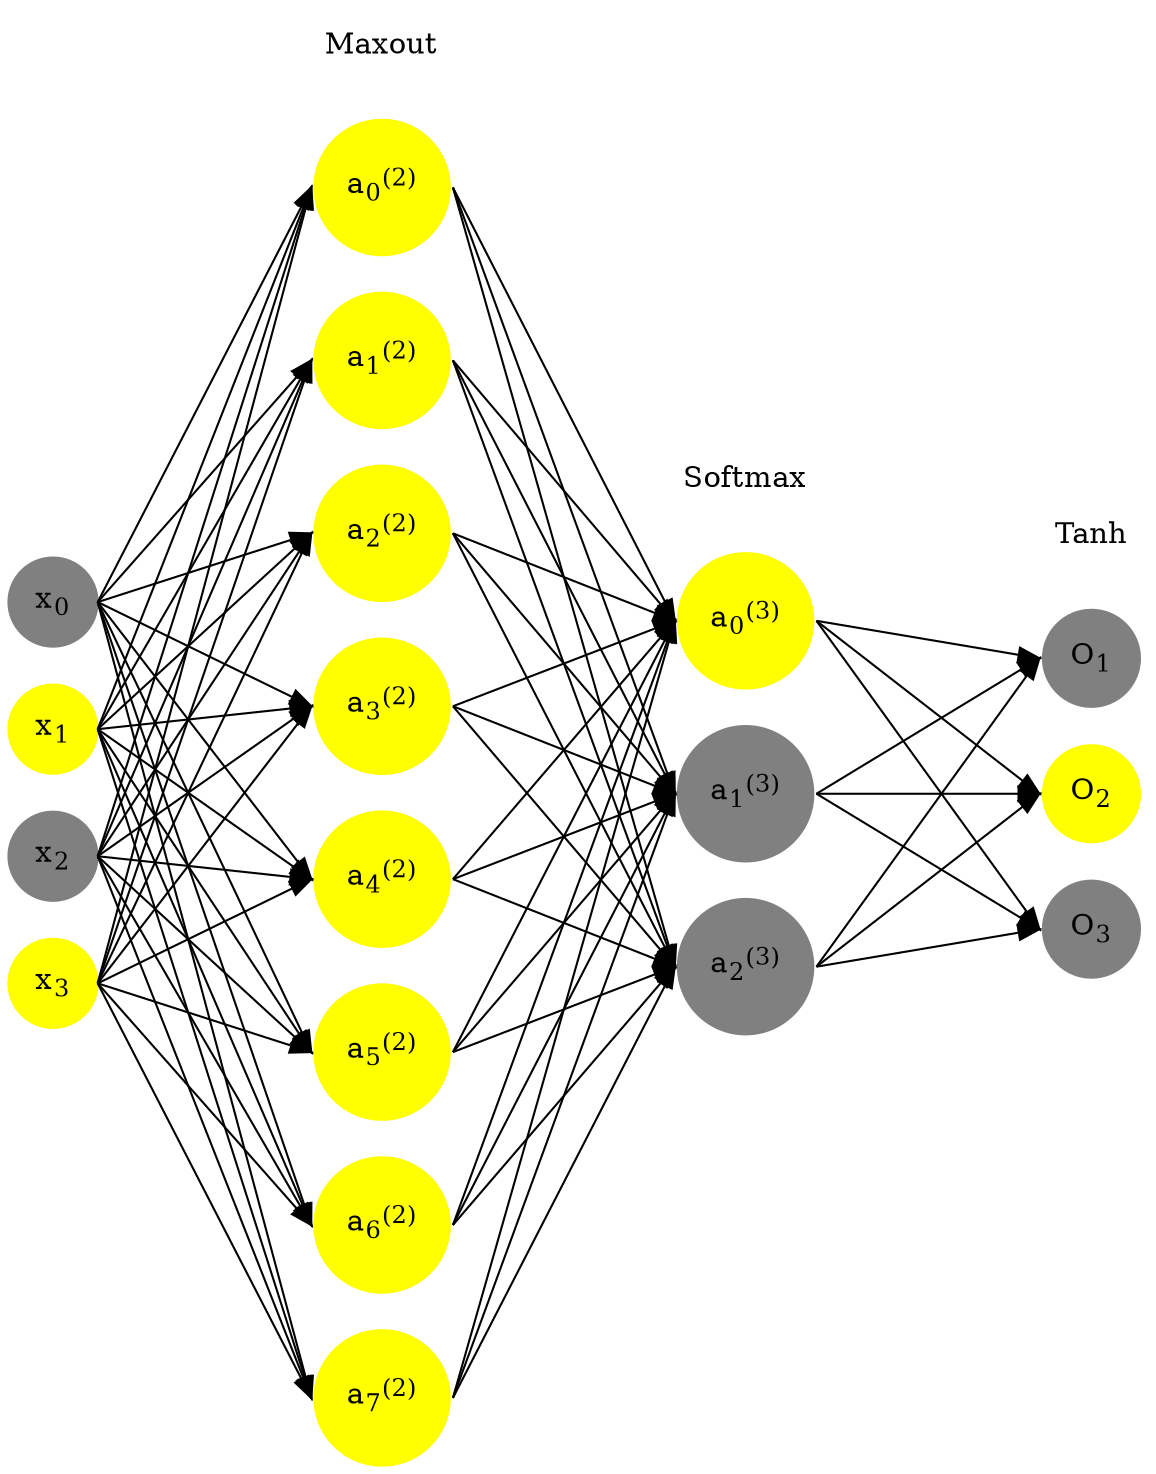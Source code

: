 digraph G {
	rankdir = LR;
	splines=false;
	edge[style=invis];
	ranksep= 1.4;
	{
	node [shape=circle, color="0.1667, 0.0, 0.5", style=filled, fillcolor="0.1667, 0.0, 0.5"];
	x0 [label=<x<sub>0</sub>>];
	}
	{
	node [shape=circle, color="0.1667, 1.0, 1.0", style=filled, fillcolor="0.1667, 1.0, 1.0"];
	x1 [label=<x<sub>1</sub>>];
	}
	{
	node [shape=circle, color="0.1667, 0.0, 0.5", style=filled, fillcolor="0.1667, 0.0, 0.5"];
	x2 [label=<x<sub>2</sub>>];
	}
	{
	node [shape=circle, color="0.1667, 1.0, 1.0", style=filled, fillcolor="0.1667, 1.0, 1.0"];
	x3 [label=<x<sub>3</sub>>];
	}
	{
	node [shape=circle, color="0.1667, 2.023964, 1.511982", style=filled, fillcolor="0.1667, 2.023964, 1.511982"];
	a02 [label=<a<sub>0</sub><sup>(2)</sup>>];
	}
	{
	node [shape=circle, color="0.1667, 5.955777, 3.477888", style=filled, fillcolor="0.1667, 5.955777, 3.477888"];
	a12 [label=<a<sub>1</sub><sup>(2)</sup>>];
	}
	{
	node [shape=circle, color="0.1667, 8.186122, 4.593061", style=filled, fillcolor="0.1667, 8.186122, 4.593061"];
	a22 [label=<a<sub>2</sub><sup>(2)</sup>>];
	}
	{
	node [shape=circle, color="0.1667, 8.186122, 4.593061", style=filled, fillcolor="0.1667, 8.186122, 4.593061"];
	a32 [label=<a<sub>3</sub><sup>(2)</sup>>];
	}
	{
	node [shape=circle, color="0.1667, 8.186122, 4.593061", style=filled, fillcolor="0.1667, 8.186122, 4.593061"];
	a42 [label=<a<sub>4</sub><sup>(2)</sup>>];
	}
	{
	node [shape=circle, color="0.1667, 8.186122, 4.593061", style=filled, fillcolor="0.1667, 8.186122, 4.593061"];
	a52 [label=<a<sub>5</sub><sup>(2)</sup>>];
	}
	{
	node [shape=circle, color="0.1667, 8.186122, 4.593061", style=filled, fillcolor="0.1667, 8.186122, 4.593061"];
	a62 [label=<a<sub>6</sub><sup>(2)</sup>>];
	}
	{
	node [shape=circle, color="0.1667, 8.186122, 4.593061", style=filled, fillcolor="0.1667, 8.186122, 4.593061"];
	a72 [label=<a<sub>7</sub><sup>(2)</sup>>];
	}
	{
	node [shape=circle, color="0.1667, 0.999993, 0.999996", style=filled, fillcolor="0.1667, 0.999993, 0.999996"];
	a03 [label=<a<sub>0</sub><sup>(3)</sup>>];
	}
	{
	node [shape=circle, color="0.1667, 0.000007, 0.500004", style=filled, fillcolor="0.1667, 0.000007, 0.500004"];
	a13 [label=<a<sub>1</sub><sup>(3)</sup>>];
	}
	{
	node [shape=circle, color="0.1667, 0.000000, 0.500000", style=filled, fillcolor="0.1667, 0.000000, 0.500000"];
	a23 [label=<a<sub>2</sub><sup>(3)</sup>>];
	}
	{
	node [shape=circle, color="0.1667, 0.0, 0.5", style=filled, fillcolor="0.1667, 0.0, 0.5"];
	O1 [label=<O<sub>1</sub>>];
	}
	{
	node [shape=circle, color="0.1667, 1.0, 1.0", style=filled, fillcolor="0.1667, 1.0, 1.0"];
	O2 [label=<O<sub>2</sub>>];
	}
	{
	node [shape=circle, color="0.1667, 0.0, 0.5", style=filled, fillcolor="0.1667, 0.0, 0.5"];
	O3 [label=<O<sub>3</sub>>];
	}
	{
	rank=same;
	x0->x1->x2->x3;
	}
	{
	rank=same;
	a02->a12->a22->a32->a42->a52->a62->a72;
	}
	{
	rank=same;
	a03->a13->a23;
	}
	{
	rank=same;
	O1->O2->O3;
	}
	l1 [shape=plaintext,label="Maxout"];
	l1->a02;
	{rank=same; l1;a02};
	l2 [shape=plaintext,label="Softmax"];
	l2->a03;
	{rank=same; l2;a03};
	l3 [shape=plaintext,label="Tanh"];
	l3->O1;
	{rank=same; l3;O1};
edge[style=solid, tailport=e, headport=w];
	{x0;x1;x2;x3} -> {a02;a12;a22;a32;a42;a52;a62;a72};
	{a02;a12;a22;a32;a42;a52;a62;a72} -> {a03;a13;a23};
	{a03;a13;a23} -> {O1,O2,O3};
}